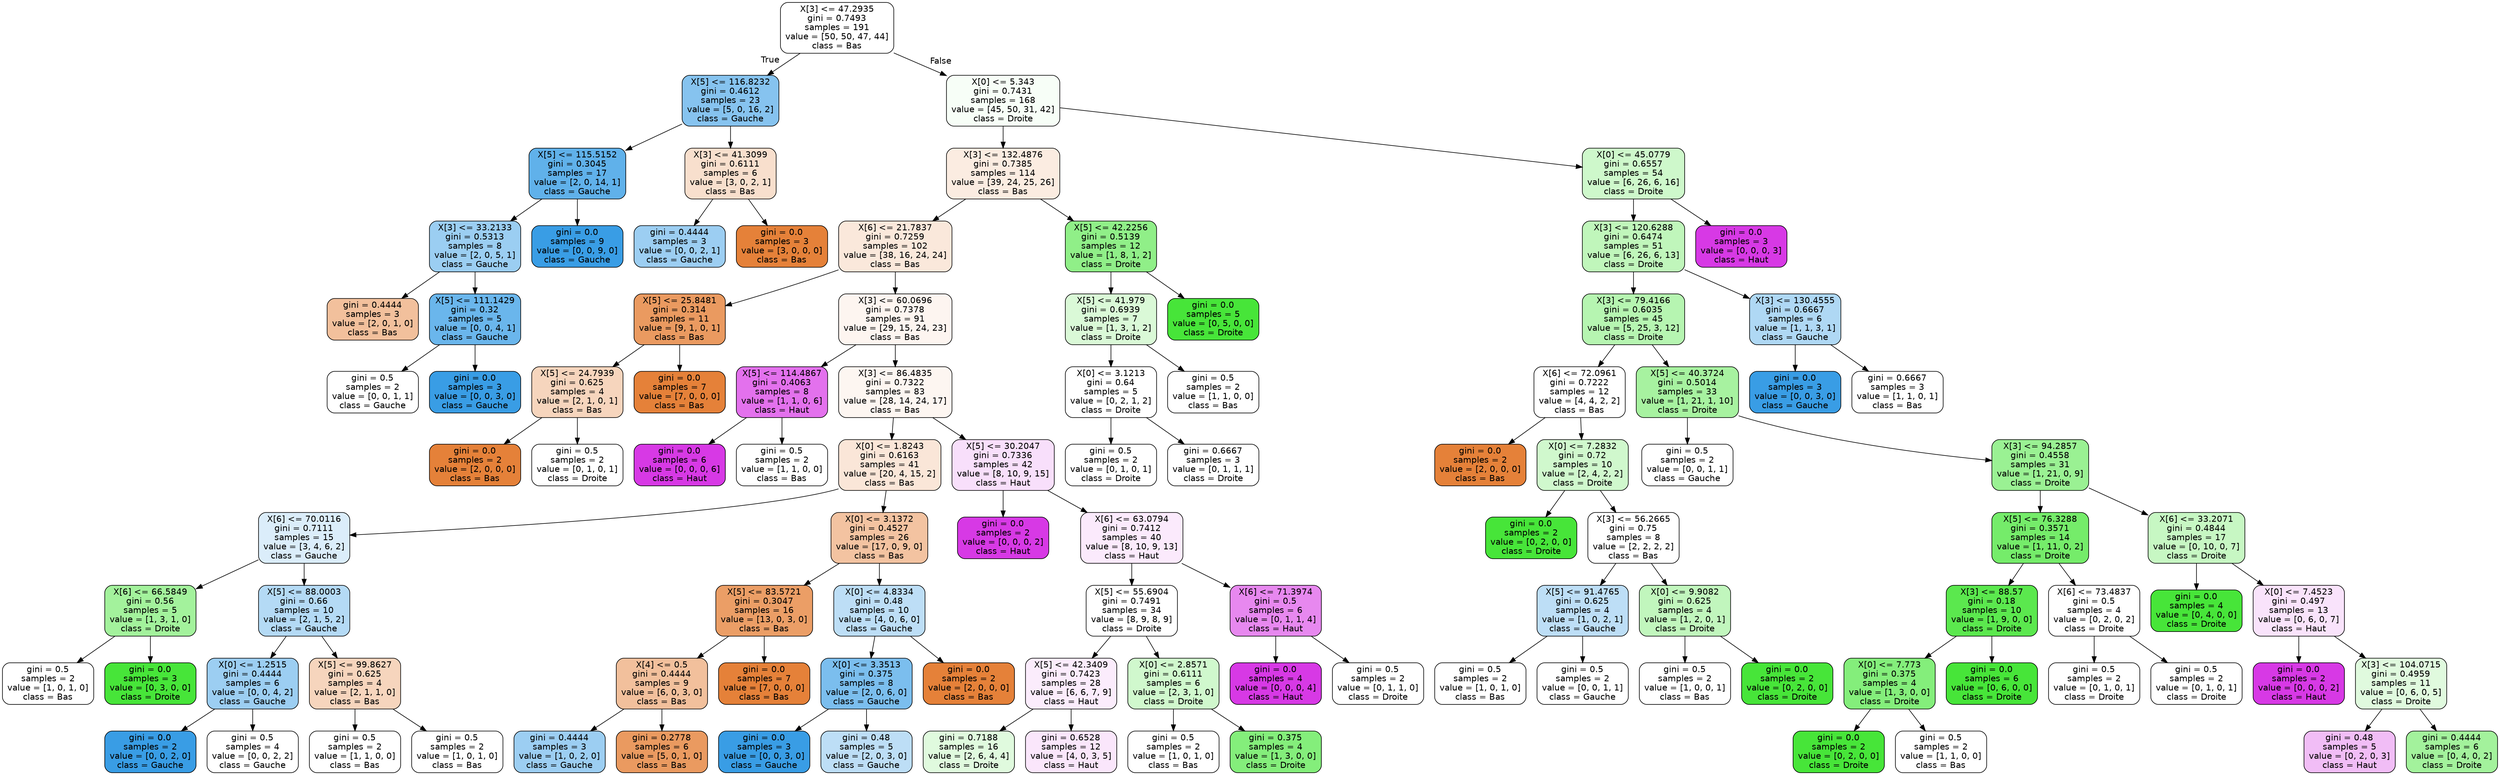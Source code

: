 digraph Tree {
node [shape=box, style="filled, rounded", color="black", fontname=helvetica] ;
edge [fontname=helvetica] ;
0 [label="X[3] <= 47.2935\ngini = 0.7493\nsamples = 191\nvalue = [50, 50, 47, 44]\nclass = Bas", fillcolor="#e5813900"] ;
1 [label="X[5] <= 116.8232\ngini = 0.4612\nsamples = 23\nvalue = [5, 0, 16, 2]\nclass = Gauche", fillcolor="#399de59c"] ;
0 -> 1 [labeldistance=2.5, labelangle=45, headlabel="True"] ;
2 [label="X[5] <= 115.5152\ngini = 0.3045\nsamples = 17\nvalue = [2, 0, 14, 1]\nclass = Gauche", fillcolor="#399de5cc"] ;
1 -> 2 ;
3 [label="X[3] <= 33.2133\ngini = 0.5313\nsamples = 8\nvalue = [2, 0, 5, 1]\nclass = Gauche", fillcolor="#399de580"] ;
2 -> 3 ;
4 [label="gini = 0.4444\nsamples = 3\nvalue = [2, 0, 1, 0]\nclass = Bas", fillcolor="#e581397f"] ;
3 -> 4 ;
5 [label="X[5] <= 111.1429\ngini = 0.32\nsamples = 5\nvalue = [0, 0, 4, 1]\nclass = Gauche", fillcolor="#399de5bf"] ;
3 -> 5 ;
6 [label="gini = 0.5\nsamples = 2\nvalue = [0, 0, 1, 1]\nclass = Gauche", fillcolor="#399de500"] ;
5 -> 6 ;
7 [label="gini = 0.0\nsamples = 3\nvalue = [0, 0, 3, 0]\nclass = Gauche", fillcolor="#399de5ff"] ;
5 -> 7 ;
8 [label="gini = 0.0\nsamples = 9\nvalue = [0, 0, 9, 0]\nclass = Gauche", fillcolor="#399de5ff"] ;
2 -> 8 ;
9 [label="X[3] <= 41.3099\ngini = 0.6111\nsamples = 6\nvalue = [3, 0, 2, 1]\nclass = Bas", fillcolor="#e5813940"] ;
1 -> 9 ;
10 [label="gini = 0.4444\nsamples = 3\nvalue = [0, 0, 2, 1]\nclass = Gauche", fillcolor="#399de57f"] ;
9 -> 10 ;
11 [label="gini = 0.0\nsamples = 3\nvalue = [3, 0, 0, 0]\nclass = Bas", fillcolor="#e58139ff"] ;
9 -> 11 ;
12 [label="X[0] <= 5.343\ngini = 0.7431\nsamples = 168\nvalue = [45, 50, 31, 42]\nclass = Droite", fillcolor="#47e5390a"] ;
0 -> 12 [labeldistance=2.5, labelangle=-45, headlabel="False"] ;
13 [label="X[3] <= 132.4876\ngini = 0.7385\nsamples = 114\nvalue = [39, 24, 25, 26]\nclass = Bas", fillcolor="#e5813926"] ;
12 -> 13 ;
14 [label="X[6] <= 21.7837\ngini = 0.7259\nsamples = 102\nvalue = [38, 16, 24, 24]\nclass = Bas", fillcolor="#e581392e"] ;
13 -> 14 ;
15 [label="X[5] <= 25.8481\ngini = 0.314\nsamples = 11\nvalue = [9, 1, 0, 1]\nclass = Bas", fillcolor="#e58139cc"] ;
14 -> 15 ;
16 [label="X[5] <= 24.7939\ngini = 0.625\nsamples = 4\nvalue = [2, 1, 0, 1]\nclass = Bas", fillcolor="#e5813955"] ;
15 -> 16 ;
17 [label="gini = 0.0\nsamples = 2\nvalue = [2, 0, 0, 0]\nclass = Bas", fillcolor="#e58139ff"] ;
16 -> 17 ;
18 [label="gini = 0.5\nsamples = 2\nvalue = [0, 1, 0, 1]\nclass = Droite", fillcolor="#47e53900"] ;
16 -> 18 ;
19 [label="gini = 0.0\nsamples = 7\nvalue = [7, 0, 0, 0]\nclass = Bas", fillcolor="#e58139ff"] ;
15 -> 19 ;
20 [label="X[3] <= 60.0696\ngini = 0.7378\nsamples = 91\nvalue = [29, 15, 24, 23]\nclass = Bas", fillcolor="#e5813913"] ;
14 -> 20 ;
21 [label="X[5] <= 114.4867\ngini = 0.4063\nsamples = 8\nvalue = [1, 1, 0, 6]\nclass = Haut", fillcolor="#d739e5b6"] ;
20 -> 21 ;
22 [label="gini = 0.0\nsamples = 6\nvalue = [0, 0, 0, 6]\nclass = Haut", fillcolor="#d739e5ff"] ;
21 -> 22 ;
23 [label="gini = 0.5\nsamples = 2\nvalue = [1, 1, 0, 0]\nclass = Bas", fillcolor="#e5813900"] ;
21 -> 23 ;
24 [label="X[3] <= 86.4835\ngini = 0.7322\nsamples = 83\nvalue = [28, 14, 24, 17]\nclass = Bas", fillcolor="#e5813911"] ;
20 -> 24 ;
25 [label="X[0] <= 1.8243\ngini = 0.6163\nsamples = 41\nvalue = [20, 4, 15, 2]\nclass = Bas", fillcolor="#e5813931"] ;
24 -> 25 ;
26 [label="X[6] <= 70.0116\ngini = 0.7111\nsamples = 15\nvalue = [3, 4, 6, 2]\nclass = Gauche", fillcolor="#399de52e"] ;
25 -> 26 ;
27 [label="X[6] <= 66.5849\ngini = 0.56\nsamples = 5\nvalue = [1, 3, 1, 0]\nclass = Droite", fillcolor="#47e5397f"] ;
26 -> 27 ;
28 [label="gini = 0.5\nsamples = 2\nvalue = [1, 0, 1, 0]\nclass = Bas", fillcolor="#e5813900"] ;
27 -> 28 ;
29 [label="gini = 0.0\nsamples = 3\nvalue = [0, 3, 0, 0]\nclass = Droite", fillcolor="#47e539ff"] ;
27 -> 29 ;
30 [label="X[5] <= 88.0003\ngini = 0.66\nsamples = 10\nvalue = [2, 1, 5, 2]\nclass = Gauche", fillcolor="#399de560"] ;
26 -> 30 ;
31 [label="X[0] <= 1.2515\ngini = 0.4444\nsamples = 6\nvalue = [0, 0, 4, 2]\nclass = Gauche", fillcolor="#399de57f"] ;
30 -> 31 ;
32 [label="gini = 0.0\nsamples = 2\nvalue = [0, 0, 2, 0]\nclass = Gauche", fillcolor="#399de5ff"] ;
31 -> 32 ;
33 [label="gini = 0.5\nsamples = 4\nvalue = [0, 0, 2, 2]\nclass = Gauche", fillcolor="#399de500"] ;
31 -> 33 ;
34 [label="X[5] <= 99.8627\ngini = 0.625\nsamples = 4\nvalue = [2, 1, 1, 0]\nclass = Bas", fillcolor="#e5813955"] ;
30 -> 34 ;
35 [label="gini = 0.5\nsamples = 2\nvalue = [1, 1, 0, 0]\nclass = Bas", fillcolor="#e5813900"] ;
34 -> 35 ;
36 [label="gini = 0.5\nsamples = 2\nvalue = [1, 0, 1, 0]\nclass = Bas", fillcolor="#e5813900"] ;
34 -> 36 ;
37 [label="X[0] <= 3.1372\ngini = 0.4527\nsamples = 26\nvalue = [17, 0, 9, 0]\nclass = Bas", fillcolor="#e5813978"] ;
25 -> 37 ;
38 [label="X[5] <= 83.5721\ngini = 0.3047\nsamples = 16\nvalue = [13, 0, 3, 0]\nclass = Bas", fillcolor="#e58139c4"] ;
37 -> 38 ;
39 [label="X[4] <= 0.5\ngini = 0.4444\nsamples = 9\nvalue = [6, 0, 3, 0]\nclass = Bas", fillcolor="#e581397f"] ;
38 -> 39 ;
40 [label="gini = 0.4444\nsamples = 3\nvalue = [1, 0, 2, 0]\nclass = Gauche", fillcolor="#399de57f"] ;
39 -> 40 ;
41 [label="gini = 0.2778\nsamples = 6\nvalue = [5, 0, 1, 0]\nclass = Bas", fillcolor="#e58139cc"] ;
39 -> 41 ;
42 [label="gini = 0.0\nsamples = 7\nvalue = [7, 0, 0, 0]\nclass = Bas", fillcolor="#e58139ff"] ;
38 -> 42 ;
43 [label="X[0] <= 4.8334\ngini = 0.48\nsamples = 10\nvalue = [4, 0, 6, 0]\nclass = Gauche", fillcolor="#399de555"] ;
37 -> 43 ;
44 [label="X[0] <= 3.3513\ngini = 0.375\nsamples = 8\nvalue = [2, 0, 6, 0]\nclass = Gauche", fillcolor="#399de5aa"] ;
43 -> 44 ;
45 [label="gini = 0.0\nsamples = 3\nvalue = [0, 0, 3, 0]\nclass = Gauche", fillcolor="#399de5ff"] ;
44 -> 45 ;
46 [label="gini = 0.48\nsamples = 5\nvalue = [2, 0, 3, 0]\nclass = Gauche", fillcolor="#399de555"] ;
44 -> 46 ;
47 [label="gini = 0.0\nsamples = 2\nvalue = [2, 0, 0, 0]\nclass = Bas", fillcolor="#e58139ff"] ;
43 -> 47 ;
48 [label="X[5] <= 30.2047\ngini = 0.7336\nsamples = 42\nvalue = [8, 10, 9, 15]\nclass = Haut", fillcolor="#d739e528"] ;
24 -> 48 ;
49 [label="gini = 0.0\nsamples = 2\nvalue = [0, 0, 0, 2]\nclass = Haut", fillcolor="#d739e5ff"] ;
48 -> 49 ;
50 [label="X[6] <= 63.0794\ngini = 0.7412\nsamples = 40\nvalue = [8, 10, 9, 13]\nclass = Haut", fillcolor="#d739e51a"] ;
48 -> 50 ;
51 [label="X[5] <= 55.6904\ngini = 0.7491\nsamples = 34\nvalue = [8, 9, 8, 9]\nclass = Droite", fillcolor="#47e53900"] ;
50 -> 51 ;
52 [label="X[5] <= 42.3409\ngini = 0.7423\nsamples = 28\nvalue = [6, 6, 7, 9]\nclass = Haut", fillcolor="#d739e518"] ;
51 -> 52 ;
53 [label="gini = 0.7188\nsamples = 16\nvalue = [2, 6, 4, 4]\nclass = Droite", fillcolor="#47e5392a"] ;
52 -> 53 ;
54 [label="gini = 0.6528\nsamples = 12\nvalue = [4, 0, 3, 5]\nclass = Haut", fillcolor="#d739e520"] ;
52 -> 54 ;
55 [label="X[0] <= 2.8571\ngini = 0.6111\nsamples = 6\nvalue = [2, 3, 1, 0]\nclass = Droite", fillcolor="#47e53940"] ;
51 -> 55 ;
56 [label="gini = 0.5\nsamples = 2\nvalue = [1, 0, 1, 0]\nclass = Bas", fillcolor="#e5813900"] ;
55 -> 56 ;
57 [label="gini = 0.375\nsamples = 4\nvalue = [1, 3, 0, 0]\nclass = Droite", fillcolor="#47e539aa"] ;
55 -> 57 ;
58 [label="X[6] <= 71.3974\ngini = 0.5\nsamples = 6\nvalue = [0, 1, 1, 4]\nclass = Haut", fillcolor="#d739e599"] ;
50 -> 58 ;
59 [label="gini = 0.0\nsamples = 4\nvalue = [0, 0, 0, 4]\nclass = Haut", fillcolor="#d739e5ff"] ;
58 -> 59 ;
60 [label="gini = 0.5\nsamples = 2\nvalue = [0, 1, 1, 0]\nclass = Droite", fillcolor="#47e53900"] ;
58 -> 60 ;
61 [label="X[5] <= 42.2256\ngini = 0.5139\nsamples = 12\nvalue = [1, 8, 1, 2]\nclass = Droite", fillcolor="#47e53999"] ;
13 -> 61 ;
62 [label="X[5] <= 41.979\ngini = 0.6939\nsamples = 7\nvalue = [1, 3, 1, 2]\nclass = Droite", fillcolor="#47e53933"] ;
61 -> 62 ;
63 [label="X[0] <= 3.1213\ngini = 0.64\nsamples = 5\nvalue = [0, 2, 1, 2]\nclass = Droite", fillcolor="#47e53900"] ;
62 -> 63 ;
64 [label="gini = 0.5\nsamples = 2\nvalue = [0, 1, 0, 1]\nclass = Droite", fillcolor="#47e53900"] ;
63 -> 64 ;
65 [label="gini = 0.6667\nsamples = 3\nvalue = [0, 1, 1, 1]\nclass = Droite", fillcolor="#47e53900"] ;
63 -> 65 ;
66 [label="gini = 0.5\nsamples = 2\nvalue = [1, 1, 0, 0]\nclass = Bas", fillcolor="#e5813900"] ;
62 -> 66 ;
67 [label="gini = 0.0\nsamples = 5\nvalue = [0, 5, 0, 0]\nclass = Droite", fillcolor="#47e539ff"] ;
61 -> 67 ;
68 [label="X[0] <= 45.0779\ngini = 0.6557\nsamples = 54\nvalue = [6, 26, 6, 16]\nclass = Droite", fillcolor="#47e53943"] ;
12 -> 68 ;
69 [label="X[3] <= 120.6288\ngini = 0.6474\nsamples = 51\nvalue = [6, 26, 6, 13]\nclass = Droite", fillcolor="#47e53957"] ;
68 -> 69 ;
70 [label="X[3] <= 79.4166\ngini = 0.6035\nsamples = 45\nvalue = [5, 25, 3, 12]\nclass = Droite", fillcolor="#47e53964"] ;
69 -> 70 ;
71 [label="X[6] <= 72.0961\ngini = 0.7222\nsamples = 12\nvalue = [4, 4, 2, 2]\nclass = Bas", fillcolor="#e5813900"] ;
70 -> 71 ;
72 [label="gini = 0.0\nsamples = 2\nvalue = [2, 0, 0, 0]\nclass = Bas", fillcolor="#e58139ff"] ;
71 -> 72 ;
73 [label="X[0] <= 7.2832\ngini = 0.72\nsamples = 10\nvalue = [2, 4, 2, 2]\nclass = Droite", fillcolor="#47e53940"] ;
71 -> 73 ;
74 [label="gini = 0.0\nsamples = 2\nvalue = [0, 2, 0, 0]\nclass = Droite", fillcolor="#47e539ff"] ;
73 -> 74 ;
75 [label="X[3] <= 56.2665\ngini = 0.75\nsamples = 8\nvalue = [2, 2, 2, 2]\nclass = Bas", fillcolor="#e5813900"] ;
73 -> 75 ;
76 [label="X[5] <= 91.4765\ngini = 0.625\nsamples = 4\nvalue = [1, 0, 2, 1]\nclass = Gauche", fillcolor="#399de555"] ;
75 -> 76 ;
77 [label="gini = 0.5\nsamples = 2\nvalue = [1, 0, 1, 0]\nclass = Bas", fillcolor="#e5813900"] ;
76 -> 77 ;
78 [label="gini = 0.5\nsamples = 2\nvalue = [0, 0, 1, 1]\nclass = Gauche", fillcolor="#399de500"] ;
76 -> 78 ;
79 [label="X[0] <= 9.9082\ngini = 0.625\nsamples = 4\nvalue = [1, 2, 0, 1]\nclass = Droite", fillcolor="#47e53955"] ;
75 -> 79 ;
80 [label="gini = 0.5\nsamples = 2\nvalue = [1, 0, 0, 1]\nclass = Bas", fillcolor="#e5813900"] ;
79 -> 80 ;
81 [label="gini = 0.0\nsamples = 2\nvalue = [0, 2, 0, 0]\nclass = Droite", fillcolor="#47e539ff"] ;
79 -> 81 ;
82 [label="X[5] <= 40.3724\ngini = 0.5014\nsamples = 33\nvalue = [1, 21, 1, 10]\nclass = Droite", fillcolor="#47e5397a"] ;
70 -> 82 ;
83 [label="gini = 0.5\nsamples = 2\nvalue = [0, 0, 1, 1]\nclass = Gauche", fillcolor="#399de500"] ;
82 -> 83 ;
84 [label="X[3] <= 94.2857\ngini = 0.4558\nsamples = 31\nvalue = [1, 21, 0, 9]\nclass = Droite", fillcolor="#47e5398b"] ;
82 -> 84 ;
85 [label="X[5] <= 76.3288\ngini = 0.3571\nsamples = 14\nvalue = [1, 11, 0, 2]\nclass = Droite", fillcolor="#47e539bf"] ;
84 -> 85 ;
86 [label="X[3] <= 88.57\ngini = 0.18\nsamples = 10\nvalue = [1, 9, 0, 0]\nclass = Droite", fillcolor="#47e539e3"] ;
85 -> 86 ;
87 [label="X[0] <= 7.773\ngini = 0.375\nsamples = 4\nvalue = [1, 3, 0, 0]\nclass = Droite", fillcolor="#47e539aa"] ;
86 -> 87 ;
88 [label="gini = 0.0\nsamples = 2\nvalue = [0, 2, 0, 0]\nclass = Droite", fillcolor="#47e539ff"] ;
87 -> 88 ;
89 [label="gini = 0.5\nsamples = 2\nvalue = [1, 1, 0, 0]\nclass = Bas", fillcolor="#e5813900"] ;
87 -> 89 ;
90 [label="gini = 0.0\nsamples = 6\nvalue = [0, 6, 0, 0]\nclass = Droite", fillcolor="#47e539ff"] ;
86 -> 90 ;
91 [label="X[6] <= 73.4837\ngini = 0.5\nsamples = 4\nvalue = [0, 2, 0, 2]\nclass = Droite", fillcolor="#47e53900"] ;
85 -> 91 ;
92 [label="gini = 0.5\nsamples = 2\nvalue = [0, 1, 0, 1]\nclass = Droite", fillcolor="#47e53900"] ;
91 -> 92 ;
93 [label="gini = 0.5\nsamples = 2\nvalue = [0, 1, 0, 1]\nclass = Droite", fillcolor="#47e53900"] ;
91 -> 93 ;
94 [label="X[6] <= 33.2071\ngini = 0.4844\nsamples = 17\nvalue = [0, 10, 0, 7]\nclass = Droite", fillcolor="#47e5394d"] ;
84 -> 94 ;
95 [label="gini = 0.0\nsamples = 4\nvalue = [0, 4, 0, 0]\nclass = Droite", fillcolor="#47e539ff"] ;
94 -> 95 ;
96 [label="X[0] <= 7.4523\ngini = 0.497\nsamples = 13\nvalue = [0, 6, 0, 7]\nclass = Haut", fillcolor="#d739e524"] ;
94 -> 96 ;
97 [label="gini = 0.0\nsamples = 2\nvalue = [0, 0, 0, 2]\nclass = Haut", fillcolor="#d739e5ff"] ;
96 -> 97 ;
98 [label="X[3] <= 104.0715\ngini = 0.4959\nsamples = 11\nvalue = [0, 6, 0, 5]\nclass = Droite", fillcolor="#47e5392a"] ;
96 -> 98 ;
99 [label="gini = 0.48\nsamples = 5\nvalue = [0, 2, 0, 3]\nclass = Haut", fillcolor="#d739e555"] ;
98 -> 99 ;
100 [label="gini = 0.4444\nsamples = 6\nvalue = [0, 4, 0, 2]\nclass = Droite", fillcolor="#47e5397f"] ;
98 -> 100 ;
101 [label="X[3] <= 130.4555\ngini = 0.6667\nsamples = 6\nvalue = [1, 1, 3, 1]\nclass = Gauche", fillcolor="#399de566"] ;
69 -> 101 ;
102 [label="gini = 0.0\nsamples = 3\nvalue = [0, 0, 3, 0]\nclass = Gauche", fillcolor="#399de5ff"] ;
101 -> 102 ;
103 [label="gini = 0.6667\nsamples = 3\nvalue = [1, 1, 0, 1]\nclass = Bas", fillcolor="#e5813900"] ;
101 -> 103 ;
104 [label="gini = 0.0\nsamples = 3\nvalue = [0, 0, 0, 3]\nclass = Haut", fillcolor="#d739e5ff"] ;
68 -> 104 ;
}